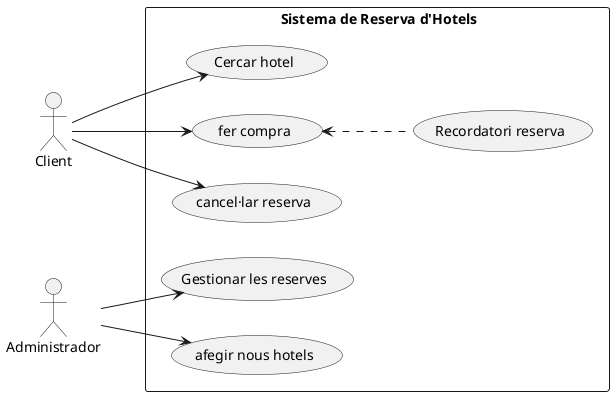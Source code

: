 @startuml
left to right direction

actor Client
actor Administrador


rectangle " Sistema de Reserva d'Hotels" {
   Client --> (Cercar hotel)
   Client --> (fer compra)
   (fer compra) <.. (Recordatori reserva)
   Client --> (cancel·lar reserva)

   Administrador --> (Gestionar les reserves)
   Administrador --> (afegir nous hotels)



}
@enduml
